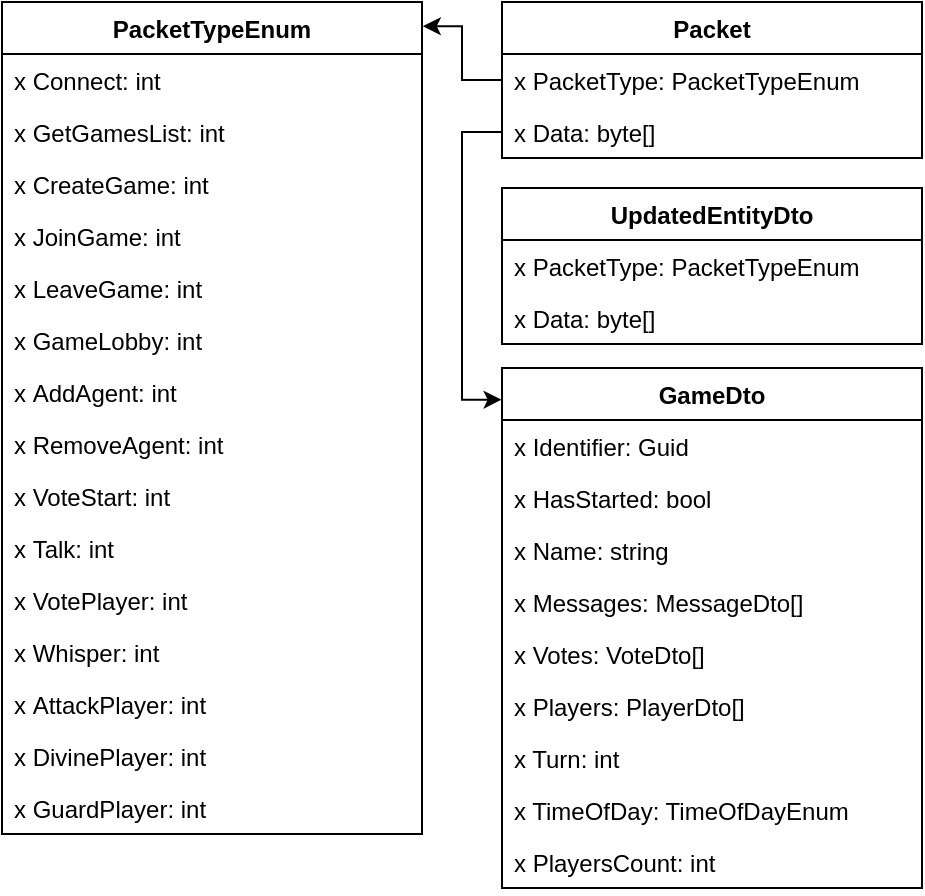 <mxfile version="14.1.8" type="device"><diagram id="z5sGHDfuo0xy0a_CgYzr" name="Page-1"><mxGraphModel dx="1086" dy="926" grid="1" gridSize="10" guides="1" tooltips="1" connect="1" arrows="1" fold="1" page="1" pageScale="1" pageWidth="827" pageHeight="1169" math="0" shadow="0"><root><mxCell id="0"/><mxCell id="1" parent="0"/><mxCell id="qrhZTufaoXueHjO_pKy1-49" style="edgeStyle=orthogonalEdgeStyle;rounded=0;orthogonalLoop=1;jettySize=auto;html=1;entryX=1.002;entryY=0.029;entryDx=0;entryDy=0;entryPerimeter=0;" parent="1" source="qrhZTufaoXueHjO_pKy1-1" target="qrhZTufaoXueHjO_pKy1-7" edge="1"><mxGeometry relative="1" as="geometry"/></mxCell><mxCell id="qrhZTufaoXueHjO_pKy1-1" value="Packet" style="swimlane;fontStyle=1;align=center;verticalAlign=top;childLayout=stackLayout;horizontal=1;startSize=26;horizontalStack=0;resizeParent=1;resizeParentMax=0;resizeLast=0;collapsible=1;marginBottom=0;" parent="1" vertex="1"><mxGeometry x="460" y="377" width="210" height="78" as="geometry"/></mxCell><mxCell id="qrhZTufaoXueHjO_pKy1-2" value="x PacketType: PacketTypeEnum&#10;" style="text;strokeColor=none;fillColor=none;align=left;verticalAlign=top;spacingLeft=4;spacingRight=4;overflow=hidden;rotatable=0;points=[[0,0.5],[1,0.5]];portConstraint=eastwest;" parent="qrhZTufaoXueHjO_pKy1-1" vertex="1"><mxGeometry y="26" width="210" height="26" as="geometry"/></mxCell><mxCell id="qrhZTufaoXueHjO_pKy1-6" value="x Data: byte[]&#10;" style="text;strokeColor=none;fillColor=none;align=left;verticalAlign=top;spacingLeft=4;spacingRight=4;overflow=hidden;rotatable=0;points=[[0,0.5],[1,0.5]];portConstraint=eastwest;" parent="qrhZTufaoXueHjO_pKy1-1" vertex="1"><mxGeometry y="52" width="210" height="26" as="geometry"/></mxCell><mxCell id="qrhZTufaoXueHjO_pKy1-7" value="PacketTypeEnum" style="swimlane;fontStyle=1;align=center;verticalAlign=top;childLayout=stackLayout;horizontal=1;startSize=26;horizontalStack=0;resizeParent=1;resizeParentMax=0;resizeLast=0;collapsible=1;marginBottom=0;" parent="1" vertex="1"><mxGeometry x="210" y="377" width="210" height="416" as="geometry"/></mxCell><mxCell id="qrhZTufaoXueHjO_pKy1-10" value="x Connect: int&#10;" style="text;strokeColor=none;fillColor=none;align=left;verticalAlign=top;spacingLeft=4;spacingRight=4;overflow=hidden;rotatable=0;points=[[0,0.5],[1,0.5]];portConstraint=eastwest;" parent="qrhZTufaoXueHjO_pKy1-7" vertex="1"><mxGeometry y="26" width="210" height="26" as="geometry"/></mxCell><mxCell id="qrhZTufaoXueHjO_pKy1-13" value="x GetGamesList: int&#10;" style="text;strokeColor=none;fillColor=none;align=left;verticalAlign=top;spacingLeft=4;spacingRight=4;overflow=hidden;rotatable=0;points=[[0,0.5],[1,0.5]];portConstraint=eastwest;" parent="qrhZTufaoXueHjO_pKy1-7" vertex="1"><mxGeometry y="52" width="210" height="26" as="geometry"/></mxCell><mxCell id="qrhZTufaoXueHjO_pKy1-16" value="x CreateGame: int&#10;" style="text;strokeColor=none;fillColor=none;align=left;verticalAlign=top;spacingLeft=4;spacingRight=4;overflow=hidden;rotatable=0;points=[[0,0.5],[1,0.5]];portConstraint=eastwest;" parent="qrhZTufaoXueHjO_pKy1-7" vertex="1"><mxGeometry y="78" width="210" height="26" as="geometry"/></mxCell><mxCell id="qrhZTufaoXueHjO_pKy1-15" value="x JoinGame: int&#10;" style="text;strokeColor=none;fillColor=none;align=left;verticalAlign=top;spacingLeft=4;spacingRight=4;overflow=hidden;rotatable=0;points=[[0,0.5],[1,0.5]];portConstraint=eastwest;" parent="qrhZTufaoXueHjO_pKy1-7" vertex="1"><mxGeometry y="104" width="210" height="26" as="geometry"/></mxCell><mxCell id="qrhZTufaoXueHjO_pKy1-14" value="x LeaveGame: int&#10;" style="text;strokeColor=none;fillColor=none;align=left;verticalAlign=top;spacingLeft=4;spacingRight=4;overflow=hidden;rotatable=0;points=[[0,0.5],[1,0.5]];portConstraint=eastwest;" parent="qrhZTufaoXueHjO_pKy1-7" vertex="1"><mxGeometry y="130" width="210" height="26" as="geometry"/></mxCell><mxCell id="qrhZTufaoXueHjO_pKy1-12" value="x GameLobby: int&#10;" style="text;strokeColor=none;fillColor=none;align=left;verticalAlign=top;spacingLeft=4;spacingRight=4;overflow=hidden;rotatable=0;points=[[0,0.5],[1,0.5]];portConstraint=eastwest;" parent="qrhZTufaoXueHjO_pKy1-7" vertex="1"><mxGeometry y="156" width="210" height="26" as="geometry"/></mxCell><mxCell id="qrhZTufaoXueHjO_pKy1-11" value="x AddAgent: int&#10;" style="text;strokeColor=none;fillColor=none;align=left;verticalAlign=top;spacingLeft=4;spacingRight=4;overflow=hidden;rotatable=0;points=[[0,0.5],[1,0.5]];portConstraint=eastwest;" parent="qrhZTufaoXueHjO_pKy1-7" vertex="1"><mxGeometry y="182" width="210" height="26" as="geometry"/></mxCell><mxCell id="qrhZTufaoXueHjO_pKy1-8" value="x RemoveAgent: int&#10;" style="text;strokeColor=none;fillColor=none;align=left;verticalAlign=top;spacingLeft=4;spacingRight=4;overflow=hidden;rotatable=0;points=[[0,0.5],[1,0.5]];portConstraint=eastwest;" parent="qrhZTufaoXueHjO_pKy1-7" vertex="1"><mxGeometry y="208" width="210" height="26" as="geometry"/></mxCell><mxCell id="qrhZTufaoXueHjO_pKy1-27" value="x VoteStart: int&#10;" style="text;strokeColor=none;fillColor=none;align=left;verticalAlign=top;spacingLeft=4;spacingRight=4;overflow=hidden;rotatable=0;points=[[0,0.5],[1,0.5]];portConstraint=eastwest;" parent="qrhZTufaoXueHjO_pKy1-7" vertex="1"><mxGeometry y="234" width="210" height="26" as="geometry"/></mxCell><mxCell id="qrhZTufaoXueHjO_pKy1-28" value="x Talk: int&#10;" style="text;strokeColor=none;fillColor=none;align=left;verticalAlign=top;spacingLeft=4;spacingRight=4;overflow=hidden;rotatable=0;points=[[0,0.5],[1,0.5]];portConstraint=eastwest;" parent="qrhZTufaoXueHjO_pKy1-7" vertex="1"><mxGeometry y="260" width="210" height="26" as="geometry"/></mxCell><mxCell id="qrhZTufaoXueHjO_pKy1-31" value="x VotePlayer: int&#10;" style="text;strokeColor=none;fillColor=none;align=left;verticalAlign=top;spacingLeft=4;spacingRight=4;overflow=hidden;rotatable=0;points=[[0,0.5],[1,0.5]];portConstraint=eastwest;" parent="qrhZTufaoXueHjO_pKy1-7" vertex="1"><mxGeometry y="286" width="210" height="26" as="geometry"/></mxCell><mxCell id="qrhZTufaoXueHjO_pKy1-30" value="x Whisper: int&#10;" style="text;strokeColor=none;fillColor=none;align=left;verticalAlign=top;spacingLeft=4;spacingRight=4;overflow=hidden;rotatable=0;points=[[0,0.5],[1,0.5]];portConstraint=eastwest;" parent="qrhZTufaoXueHjO_pKy1-7" vertex="1"><mxGeometry y="312" width="210" height="26" as="geometry"/></mxCell><mxCell id="qrhZTufaoXueHjO_pKy1-29" value="x AttackPlayer: int&#10;" style="text;strokeColor=none;fillColor=none;align=left;verticalAlign=top;spacingLeft=4;spacingRight=4;overflow=hidden;rotatable=0;points=[[0,0.5],[1,0.5]];portConstraint=eastwest;" parent="qrhZTufaoXueHjO_pKy1-7" vertex="1"><mxGeometry y="338" width="210" height="26" as="geometry"/></mxCell><mxCell id="qrhZTufaoXueHjO_pKy1-32" value="x DivinePlayer: int&#10;" style="text;strokeColor=none;fillColor=none;align=left;verticalAlign=top;spacingLeft=4;spacingRight=4;overflow=hidden;rotatable=0;points=[[0,0.5],[1,0.5]];portConstraint=eastwest;" parent="qrhZTufaoXueHjO_pKy1-7" vertex="1"><mxGeometry y="364" width="210" height="26" as="geometry"/></mxCell><mxCell id="qrhZTufaoXueHjO_pKy1-33" value="x GuardPlayer: int&#10;" style="text;strokeColor=none;fillColor=none;align=left;verticalAlign=top;spacingLeft=4;spacingRight=4;overflow=hidden;rotatable=0;points=[[0,0.5],[1,0.5]];portConstraint=eastwest;" parent="qrhZTufaoXueHjO_pKy1-7" vertex="1"><mxGeometry y="390" width="210" height="26" as="geometry"/></mxCell><mxCell id="qrhZTufaoXueHjO_pKy1-37" value="GameDto" style="swimlane;fontStyle=1;align=center;verticalAlign=top;childLayout=stackLayout;horizontal=1;startSize=26;horizontalStack=0;resizeParent=1;resizeParentMax=0;resizeLast=0;collapsible=1;marginBottom=0;" parent="1" vertex="1"><mxGeometry x="460" y="560" width="210" height="260" as="geometry"/></mxCell><mxCell id="qrhZTufaoXueHjO_pKy1-38" value="x Identifier: Guid" style="text;strokeColor=none;fillColor=none;align=left;verticalAlign=top;spacingLeft=4;spacingRight=4;overflow=hidden;rotatable=0;points=[[0,0.5],[1,0.5]];portConstraint=eastwest;" parent="qrhZTufaoXueHjO_pKy1-37" vertex="1"><mxGeometry y="26" width="210" height="26" as="geometry"/></mxCell><mxCell id="qrhZTufaoXueHjO_pKy1-39" value="x HasStarted: bool" style="text;strokeColor=none;fillColor=none;align=left;verticalAlign=top;spacingLeft=4;spacingRight=4;overflow=hidden;rotatable=0;points=[[0,0.5],[1,0.5]];portConstraint=eastwest;" parent="qrhZTufaoXueHjO_pKy1-37" vertex="1"><mxGeometry y="52" width="210" height="26" as="geometry"/></mxCell><mxCell id="qrhZTufaoXueHjO_pKy1-40" value="x Name: string" style="text;strokeColor=none;fillColor=none;align=left;verticalAlign=top;spacingLeft=4;spacingRight=4;overflow=hidden;rotatable=0;points=[[0,0.5],[1,0.5]];portConstraint=eastwest;" parent="qrhZTufaoXueHjO_pKy1-37" vertex="1"><mxGeometry y="78" width="210" height="26" as="geometry"/></mxCell><mxCell id="qrhZTufaoXueHjO_pKy1-41" value="x Messages: MessageDto[]" style="text;strokeColor=none;fillColor=none;align=left;verticalAlign=top;spacingLeft=4;spacingRight=4;overflow=hidden;rotatable=0;points=[[0,0.5],[1,0.5]];portConstraint=eastwest;" parent="qrhZTufaoXueHjO_pKy1-37" vertex="1"><mxGeometry y="104" width="210" height="26" as="geometry"/></mxCell><mxCell id="qrhZTufaoXueHjO_pKy1-42" value="x Votes: VoteDto[]" style="text;strokeColor=none;fillColor=none;align=left;verticalAlign=top;spacingLeft=4;spacingRight=4;overflow=hidden;rotatable=0;points=[[0,0.5],[1,0.5]];portConstraint=eastwest;" parent="qrhZTufaoXueHjO_pKy1-37" vertex="1"><mxGeometry y="130" width="210" height="26" as="geometry"/></mxCell><mxCell id="qrhZTufaoXueHjO_pKy1-43" value="x Players: PlayerDto[]" style="text;strokeColor=none;fillColor=none;align=left;verticalAlign=top;spacingLeft=4;spacingRight=4;overflow=hidden;rotatable=0;points=[[0,0.5],[1,0.5]];portConstraint=eastwest;" parent="qrhZTufaoXueHjO_pKy1-37" vertex="1"><mxGeometry y="156" width="210" height="26" as="geometry"/></mxCell><mxCell id="qrhZTufaoXueHjO_pKy1-44" value="x Turn: int" style="text;strokeColor=none;fillColor=none;align=left;verticalAlign=top;spacingLeft=4;spacingRight=4;overflow=hidden;rotatable=0;points=[[0,0.5],[1,0.5]];portConstraint=eastwest;" parent="qrhZTufaoXueHjO_pKy1-37" vertex="1"><mxGeometry y="182" width="210" height="26" as="geometry"/></mxCell><mxCell id="qrhZTufaoXueHjO_pKy1-46" value="x TimeOfDay: TimeOfDayEnum" style="text;strokeColor=none;fillColor=none;align=left;verticalAlign=top;spacingLeft=4;spacingRight=4;overflow=hidden;rotatable=0;points=[[0,0.5],[1,0.5]];portConstraint=eastwest;" parent="qrhZTufaoXueHjO_pKy1-37" vertex="1"><mxGeometry y="208" width="210" height="26" as="geometry"/></mxCell><mxCell id="qrhZTufaoXueHjO_pKy1-45" value="x PlayersCount: int" style="text;strokeColor=none;fillColor=none;align=left;verticalAlign=top;spacingLeft=4;spacingRight=4;overflow=hidden;rotatable=0;points=[[0,0.5],[1,0.5]];portConstraint=eastwest;" parent="qrhZTufaoXueHjO_pKy1-37" vertex="1"><mxGeometry y="234" width="210" height="26" as="geometry"/></mxCell><mxCell id="qrhZTufaoXueHjO_pKy1-50" style="edgeStyle=orthogonalEdgeStyle;rounded=0;orthogonalLoop=1;jettySize=auto;html=1;entryX=-0.001;entryY=0.061;entryDx=0;entryDy=0;entryPerimeter=0;" parent="1" source="qrhZTufaoXueHjO_pKy1-6" target="qrhZTufaoXueHjO_pKy1-37" edge="1"><mxGeometry relative="1" as="geometry"/></mxCell><mxCell id="bzXriorOk3SfxaCqDh_p-1" value="UpdatedEntityDto" style="swimlane;fontStyle=1;align=center;verticalAlign=top;childLayout=stackLayout;horizontal=1;startSize=26;horizontalStack=0;resizeParent=1;resizeParentMax=0;resizeLast=0;collapsible=1;marginBottom=0;" vertex="1" parent="1"><mxGeometry x="460" y="470" width="210" height="78" as="geometry"/></mxCell><mxCell id="bzXriorOk3SfxaCqDh_p-2" value="x PacketType: PacketTypeEnum&#10;" style="text;strokeColor=none;fillColor=none;align=left;verticalAlign=top;spacingLeft=4;spacingRight=4;overflow=hidden;rotatable=0;points=[[0,0.5],[1,0.5]];portConstraint=eastwest;" vertex="1" parent="bzXriorOk3SfxaCqDh_p-1"><mxGeometry y="26" width="210" height="26" as="geometry"/></mxCell><mxCell id="bzXriorOk3SfxaCqDh_p-3" value="x Data: byte[]&#10;" style="text;strokeColor=none;fillColor=none;align=left;verticalAlign=top;spacingLeft=4;spacingRight=4;overflow=hidden;rotatable=0;points=[[0,0.5],[1,0.5]];portConstraint=eastwest;" vertex="1" parent="bzXriorOk3SfxaCqDh_p-1"><mxGeometry y="52" width="210" height="26" as="geometry"/></mxCell></root></mxGraphModel></diagram></mxfile>